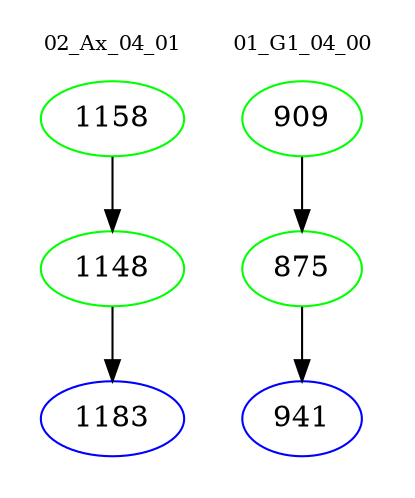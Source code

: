digraph{
subgraph cluster_0 {
color = white
label = "02_Ax_04_01";
fontsize=10;
T0_1158 [label="1158", color="green"]
T0_1158 -> T0_1148 [color="black"]
T0_1148 [label="1148", color="green"]
T0_1148 -> T0_1183 [color="black"]
T0_1183 [label="1183", color="blue"]
}
subgraph cluster_1 {
color = white
label = "01_G1_04_00";
fontsize=10;
T1_909 [label="909", color="green"]
T1_909 -> T1_875 [color="black"]
T1_875 [label="875", color="green"]
T1_875 -> T1_941 [color="black"]
T1_941 [label="941", color="blue"]
}
}
